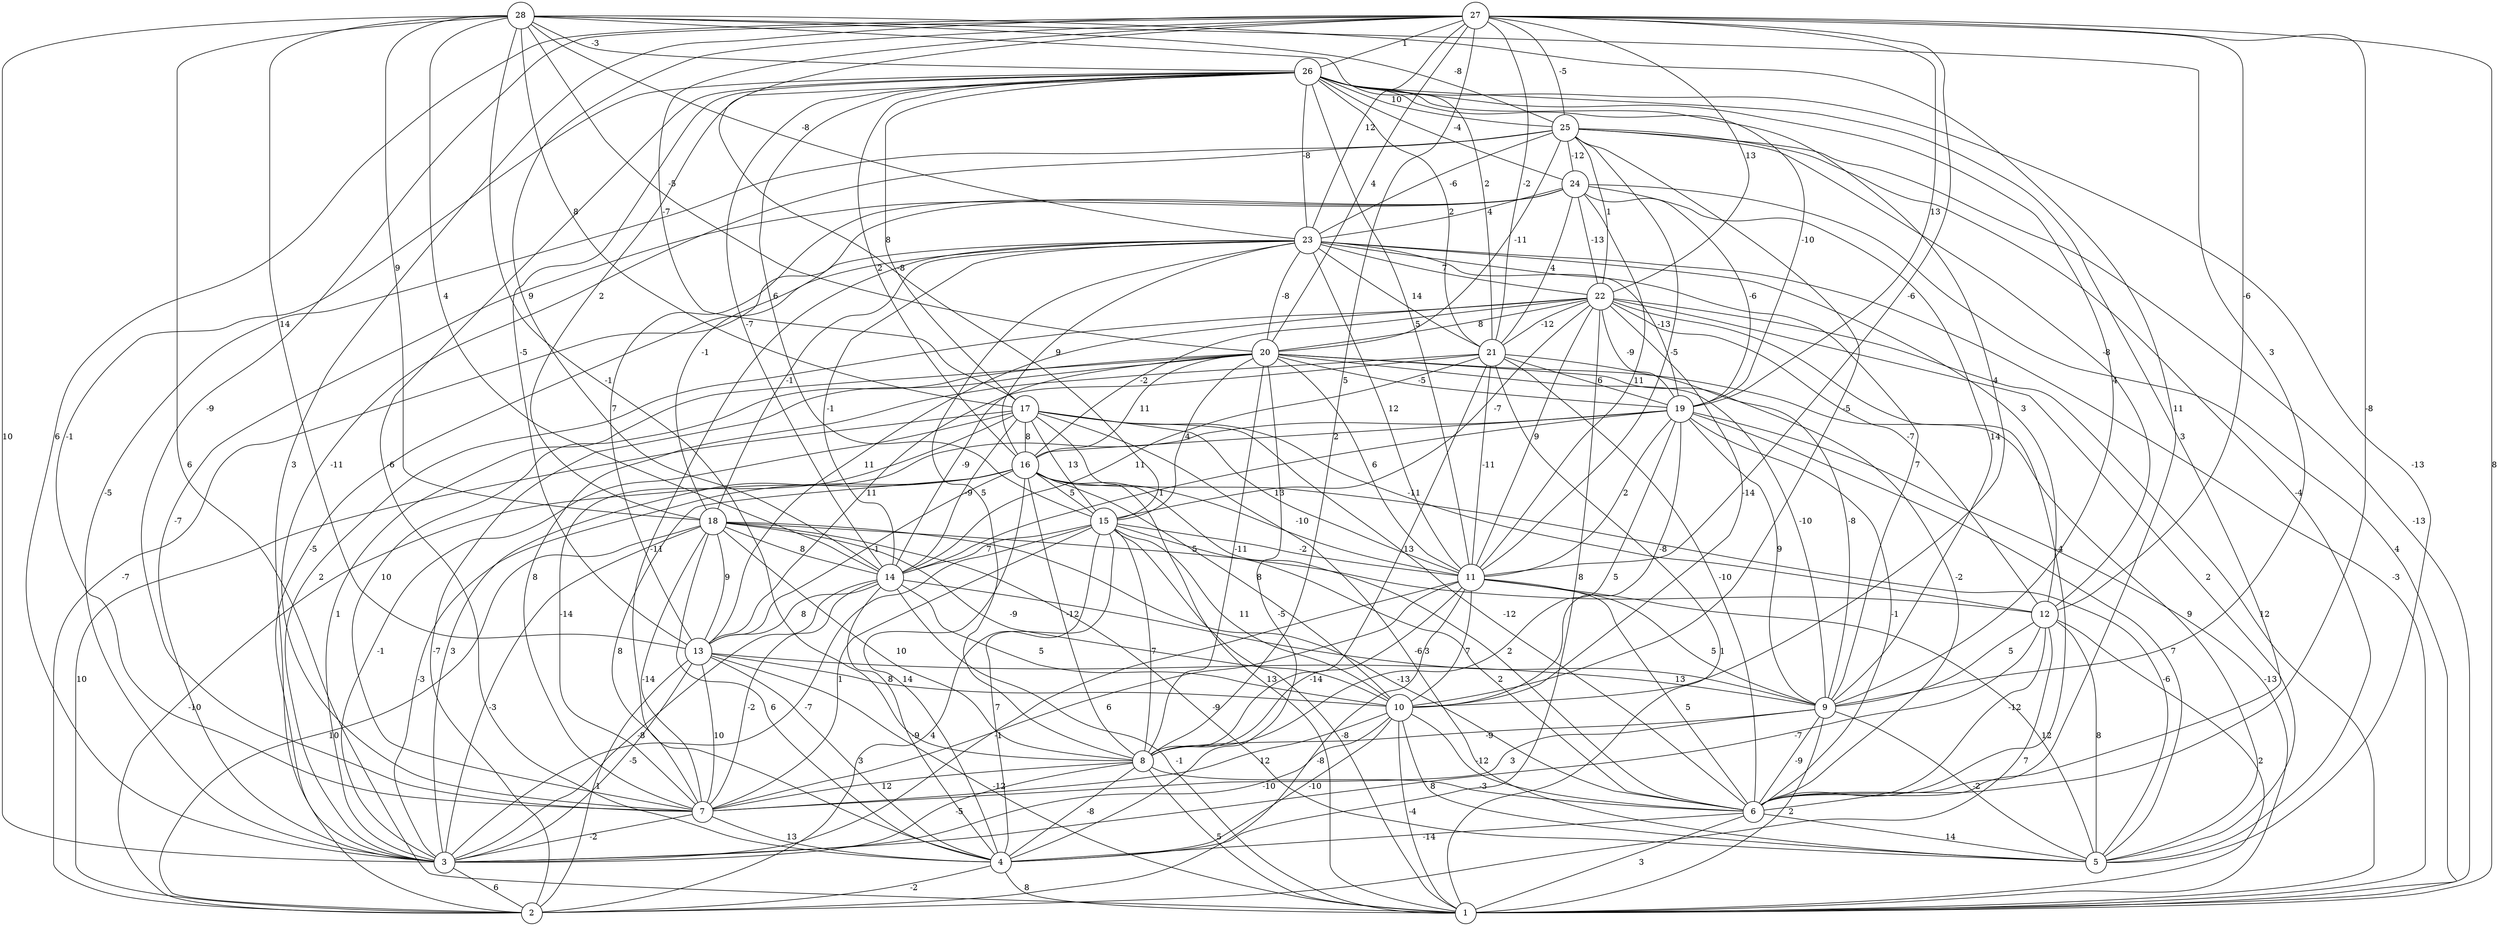 graph { 
	 fontname="Helvetica,Arial,sans-serif" 
	 node [shape = circle]; 
	 28 -- 1 [label = "6"];
	 28 -- 3 [label = "10"];
	 28 -- 6 [label = "11"];
	 28 -- 8 [label = "-1"];
	 28 -- 9 [label = "3"];
	 28 -- 13 [label = "14"];
	 28 -- 14 [label = "4"];
	 28 -- 17 [label = "8"];
	 28 -- 18 [label = "9"];
	 28 -- 20 [label = "-5"];
	 28 -- 21 [label = "2"];
	 28 -- 23 [label = "-8"];
	 28 -- 25 [label = "-8"];
	 28 -- 26 [label = "-3"];
	 27 -- 1 [label = "8"];
	 27 -- 2 [label = "3"];
	 27 -- 3 [label = "6"];
	 27 -- 6 [label = "-8"];
	 27 -- 7 [label = "-9"];
	 27 -- 8 [label = "5"];
	 27 -- 11 [label = "-6"];
	 27 -- 12 [label = "-6"];
	 27 -- 14 [label = "9"];
	 27 -- 15 [label = "-8"];
	 27 -- 17 [label = "-7"];
	 27 -- 19 [label = "13"];
	 27 -- 20 [label = "4"];
	 27 -- 21 [label = "-2"];
	 27 -- 22 [label = "13"];
	 27 -- 23 [label = "12"];
	 27 -- 25 [label = "-5"];
	 27 -- 26 [label = "1"];
	 26 -- 4 [label = "-6"];
	 26 -- 5 [label = "-13"];
	 26 -- 6 [label = "3"];
	 26 -- 7 [label = "-1"];
	 26 -- 9 [label = "4"];
	 26 -- 10 [label = "4"];
	 26 -- 11 [label = "5"];
	 26 -- 13 [label = "-5"];
	 26 -- 14 [label = "-7"];
	 26 -- 15 [label = "6"];
	 26 -- 16 [label = "2"];
	 26 -- 17 [label = "8"];
	 26 -- 18 [label = "2"];
	 26 -- 19 [label = "-10"];
	 26 -- 21 [label = "2"];
	 26 -- 23 [label = "-8"];
	 26 -- 24 [label = "-4"];
	 26 -- 25 [label = "10"];
	 25 -- 1 [label = "-13"];
	 25 -- 3 [label = "-5"];
	 25 -- 5 [label = "-4"];
	 25 -- 7 [label = "-11"];
	 25 -- 10 [label = "-5"];
	 25 -- 11 [label = "-5"];
	 25 -- 12 [label = "-8"];
	 25 -- 20 [label = "-11"];
	 25 -- 22 [label = "1"];
	 25 -- 23 [label = "-6"];
	 25 -- 24 [label = "-12"];
	 24 -- 1 [label = "4"];
	 24 -- 3 [label = "-7"];
	 24 -- 9 [label = "14"];
	 24 -- 11 [label = "11"];
	 24 -- 13 [label = "7"];
	 24 -- 18 [label = "-1"];
	 24 -- 19 [label = "-6"];
	 24 -- 21 [label = "4"];
	 24 -- 22 [label = "-13"];
	 24 -- 23 [label = "4"];
	 23 -- 1 [label = "-3"];
	 23 -- 2 [label = "-7"];
	 23 -- 3 [label = "-5"];
	 23 -- 4 [label = "-11"];
	 23 -- 8 [label = "5"];
	 23 -- 9 [label = "7"];
	 23 -- 11 [label = "12"];
	 23 -- 12 [label = "3"];
	 23 -- 14 [label = "-1"];
	 23 -- 16 [label = "9"];
	 23 -- 18 [label = "-1"];
	 23 -- 19 [label = "-13"];
	 23 -- 20 [label = "-8"];
	 23 -- 21 [label = "14"];
	 23 -- 22 [label = "7"];
	 22 -- 1 [label = "12"];
	 22 -- 3 [label = "2"];
	 22 -- 4 [label = "8"];
	 22 -- 5 [label = "2"];
	 22 -- 6 [label = "-4"];
	 22 -- 10 [label = "-14"];
	 22 -- 11 [label = "9"];
	 22 -- 12 [label = "-7"];
	 22 -- 13 [label = "11"];
	 22 -- 15 [label = "-7"];
	 22 -- 16 [label = "-2"];
	 22 -- 19 [label = "-9"];
	 22 -- 20 [label = "8"];
	 22 -- 21 [label = "-12"];
	 21 -- 1 [label = "1"];
	 21 -- 6 [label = "-10"];
	 21 -- 7 [label = "8"];
	 21 -- 8 [label = "13"];
	 21 -- 9 [label = "-8"];
	 21 -- 11 [label = "-11"];
	 21 -- 13 [label = "11"];
	 21 -- 14 [label = "11"];
	 21 -- 19 [label = "6"];
	 20 -- 2 [label = "-7"];
	 20 -- 3 [label = "1"];
	 20 -- 4 [label = "-5"];
	 20 -- 5 [label = "9"];
	 20 -- 6 [label = "-2"];
	 20 -- 7 [label = "10"];
	 20 -- 8 [label = "-11"];
	 20 -- 9 [label = "-10"];
	 20 -- 11 [label = "6"];
	 20 -- 14 [label = "-9"];
	 20 -- 15 [label = "4"];
	 20 -- 16 [label = "11"];
	 20 -- 19 [label = "-5"];
	 19 -- 1 [label = "-13"];
	 19 -- 3 [label = "3"];
	 19 -- 5 [label = "7"];
	 19 -- 6 [label = "-1"];
	 19 -- 8 [label = "5"];
	 19 -- 9 [label = "9"];
	 19 -- 10 [label = "-8"];
	 19 -- 11 [label = "2"];
	 19 -- 14 [label = "1"];
	 19 -- 16 [label = "2"];
	 18 -- 2 [label = "10"];
	 18 -- 3 [label = "-3"];
	 18 -- 4 [label = "6"];
	 18 -- 5 [label = "-9"];
	 18 -- 6 [label = "-13"];
	 18 -- 7 [label = "-14"];
	 18 -- 8 [label = "10"];
	 18 -- 10 [label = "-9"];
	 18 -- 12 [label = "5"];
	 18 -- 13 [label = "9"];
	 18 -- 14 [label = "8"];
	 17 -- 1 [label = "13"];
	 17 -- 2 [label = "10"];
	 17 -- 3 [label = "-1"];
	 17 -- 5 [label = "-6"];
	 17 -- 6 [label = "-12"];
	 17 -- 7 [label = "-14"];
	 17 -- 11 [label = "13"];
	 17 -- 12 [label = "-11"];
	 17 -- 14 [label = "-9"];
	 17 -- 15 [label = "13"];
	 17 -- 16 [label = "8"];
	 16 -- 2 [label = "-10"];
	 16 -- 3 [label = "-3"];
	 16 -- 4 [label = "14"];
	 16 -- 5 [label = "-6"];
	 16 -- 6 [label = "2"];
	 16 -- 7 [label = "8"];
	 16 -- 8 [label = "-12"];
	 16 -- 10 [label = "8"];
	 16 -- 11 [label = "-10"];
	 16 -- 13 [label = "-1"];
	 16 -- 15 [label = "5"];
	 15 -- 1 [label = "-8"];
	 15 -- 2 [label = "4"];
	 15 -- 3 [label = "-7"];
	 15 -- 4 [label = "7"];
	 15 -- 6 [label = "2"];
	 15 -- 7 [label = "1"];
	 15 -- 8 [label = "7"];
	 15 -- 10 [label = "11"];
	 15 -- 11 [label = "-2"];
	 15 -- 14 [label = "7"];
	 14 -- 1 [label = "-1"];
	 14 -- 3 [label = "-8"];
	 14 -- 4 [label = "-9"];
	 14 -- 7 [label = "-2"];
	 14 -- 9 [label = "3"];
	 14 -- 10 [label = "5"];
	 14 -- 13 [label = "8"];
	 13 -- 1 [label = "-12"];
	 13 -- 2 [label = "1"];
	 13 -- 3 [label = "-5"];
	 13 -- 4 [label = "3"];
	 13 -- 7 [label = "10"];
	 13 -- 9 [label = "13"];
	 13 -- 10 [label = "8"];
	 12 -- 1 [label = "2"];
	 12 -- 2 [label = "7"];
	 12 -- 3 [label = "-7"];
	 12 -- 5 [label = "8"];
	 12 -- 6 [label = "-12"];
	 12 -- 9 [label = "5"];
	 11 -- 2 [label = "-8"];
	 11 -- 3 [label = "-1"];
	 11 -- 5 [label = "12"];
	 11 -- 6 [label = "5"];
	 11 -- 7 [label = "6"];
	 11 -- 8 [label = "-14"];
	 11 -- 9 [label = "5"];
	 11 -- 10 [label = "7"];
	 10 -- 1 [label = "-4"];
	 10 -- 3 [label = "-10"];
	 10 -- 4 [label = "-10"];
	 10 -- 5 [label = "8"];
	 10 -- 6 [label = "-12"];
	 10 -- 7 [label = "12"];
	 9 -- 1 [label = "2"];
	 9 -- 5 [label = "-2"];
	 9 -- 6 [label = "-9"];
	 9 -- 7 [label = "3"];
	 9 -- 8 [label = "-9"];
	 8 -- 1 [label = "5"];
	 8 -- 3 [label = "-5"];
	 8 -- 4 [label = "-8"];
	 8 -- 6 [label = "-3"];
	 8 -- 7 [label = "12"];
	 7 -- 3 [label = "-2"];
	 7 -- 4 [label = "13"];
	 6 -- 1 [label = "3"];
	 6 -- 4 [label = "-14"];
	 6 -- 5 [label = "14"];
	 4 -- 1 [label = "8"];
	 4 -- 2 [label = "-2"];
	 3 -- 2 [label = "6"];
	 1;
	 2;
	 3;
	 4;
	 5;
	 6;
	 7;
	 8;
	 9;
	 10;
	 11;
	 12;
	 13;
	 14;
	 15;
	 16;
	 17;
	 18;
	 19;
	 20;
	 21;
	 22;
	 23;
	 24;
	 25;
	 26;
	 27;
	 28;
}
